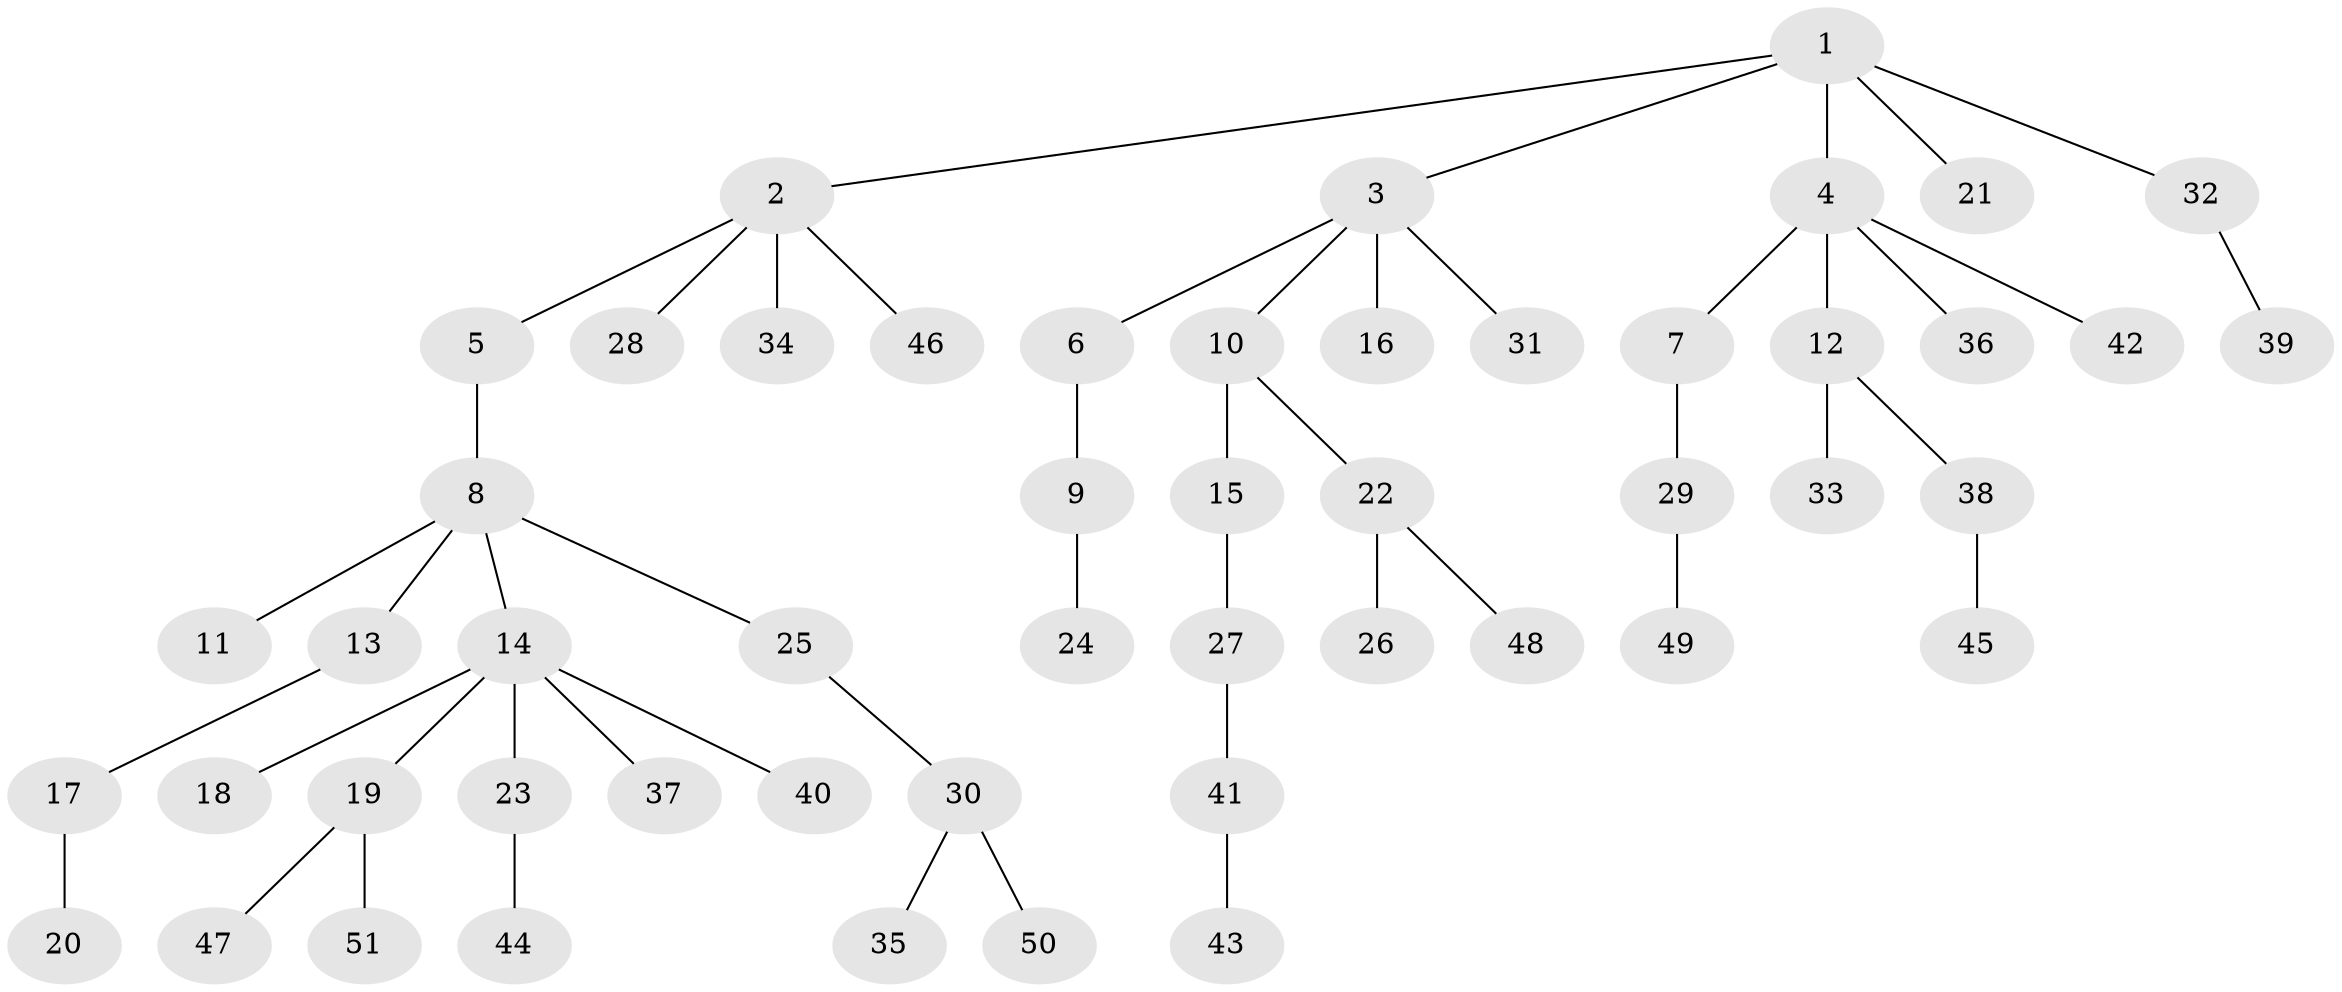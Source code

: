 // coarse degree distribution, {4: 0.15151515151515152, 2: 0.24242424242424243, 5: 0.06060606060606061, 1: 0.5454545454545454}
// Generated by graph-tools (version 1.1) at 2025/52/02/27/25 19:52:09]
// undirected, 51 vertices, 50 edges
graph export_dot {
graph [start="1"]
  node [color=gray90,style=filled];
  1;
  2;
  3;
  4;
  5;
  6;
  7;
  8;
  9;
  10;
  11;
  12;
  13;
  14;
  15;
  16;
  17;
  18;
  19;
  20;
  21;
  22;
  23;
  24;
  25;
  26;
  27;
  28;
  29;
  30;
  31;
  32;
  33;
  34;
  35;
  36;
  37;
  38;
  39;
  40;
  41;
  42;
  43;
  44;
  45;
  46;
  47;
  48;
  49;
  50;
  51;
  1 -- 2;
  1 -- 3;
  1 -- 4;
  1 -- 21;
  1 -- 32;
  2 -- 5;
  2 -- 28;
  2 -- 34;
  2 -- 46;
  3 -- 6;
  3 -- 10;
  3 -- 16;
  3 -- 31;
  4 -- 7;
  4 -- 12;
  4 -- 36;
  4 -- 42;
  5 -- 8;
  6 -- 9;
  7 -- 29;
  8 -- 11;
  8 -- 13;
  8 -- 14;
  8 -- 25;
  9 -- 24;
  10 -- 15;
  10 -- 22;
  12 -- 33;
  12 -- 38;
  13 -- 17;
  14 -- 18;
  14 -- 19;
  14 -- 23;
  14 -- 37;
  14 -- 40;
  15 -- 27;
  17 -- 20;
  19 -- 47;
  19 -- 51;
  22 -- 26;
  22 -- 48;
  23 -- 44;
  25 -- 30;
  27 -- 41;
  29 -- 49;
  30 -- 35;
  30 -- 50;
  32 -- 39;
  38 -- 45;
  41 -- 43;
}
